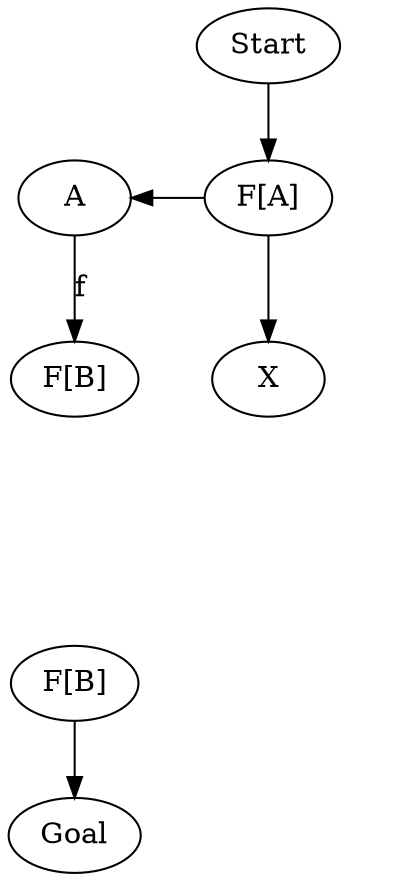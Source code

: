 digraph {
    Start[class="extremity"]
    Goal[class="extremity"]

    FA[label="F[A]" group="upper" class="start,disabled"]
    A[group="upper" class="disabled"]
    FB[label="F[B]" group="upper"]
    B[group="upper" style="invis"]
    FB2[label="F[B]" group="upper" class="goal,disabled"]
    XX[label="X" group="lower" class="disabled"]
    X[group="lower" style="invis"]


    {
        rank=same
        A -> FA[dir="back" class="disabled"]
    }


    {
        rank=same
        FB -> XX[style="invis"]
    }

    {
        rank=same
        FB2 -> X[dir="back" style="invis"]
    }

    FA -> XX[class="disabled"]
    A -> FB[label="f" class="disabled"]
    XX -> X[label="combine" style="invis"]
    FB -> B[style="invis"]
    B  -> FB2[style="invis"]

    Start -> FA[class="start,disabled"]
    FB2 -> Goal[class="goal,disabled"]
}
